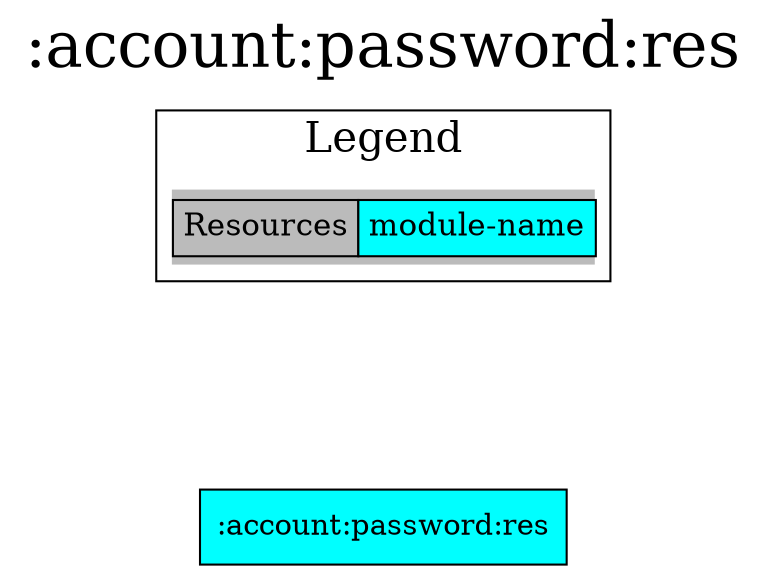 digraph {
edge ["dir"="forward"]
graph ["dpi"="100","label"=":account:password:res","labelloc"="t","fontsize"="30","ranksep"="1.5","rankdir"="TB"]
node ["style"="filled"]
":account:password:res" ["shape"="box","fillcolor"="#00FFFF"]
{
edge ["dir"="none"]
graph ["rank"="same"]
":account:password:res"
}
subgraph "cluster_legend" {
edge ["dir"="none"]
graph ["label"="Legend","fontsize"="20"]
"Legend" ["style"="filled","fillcolor"="#bbbbbb","shape"="none","margin"="0","fontsize"="15","label"=<
<TABLE BORDER="0" CELLBORDER="1" CELLSPACING="0" CELLPADDING="4">
<TR><TD>Resources</TD><TD BGCOLOR="#00FFFF">module-name</TD></TR>
</TABLE>
>]
} -> ":account:password:res" ["style"="invis"]
}
